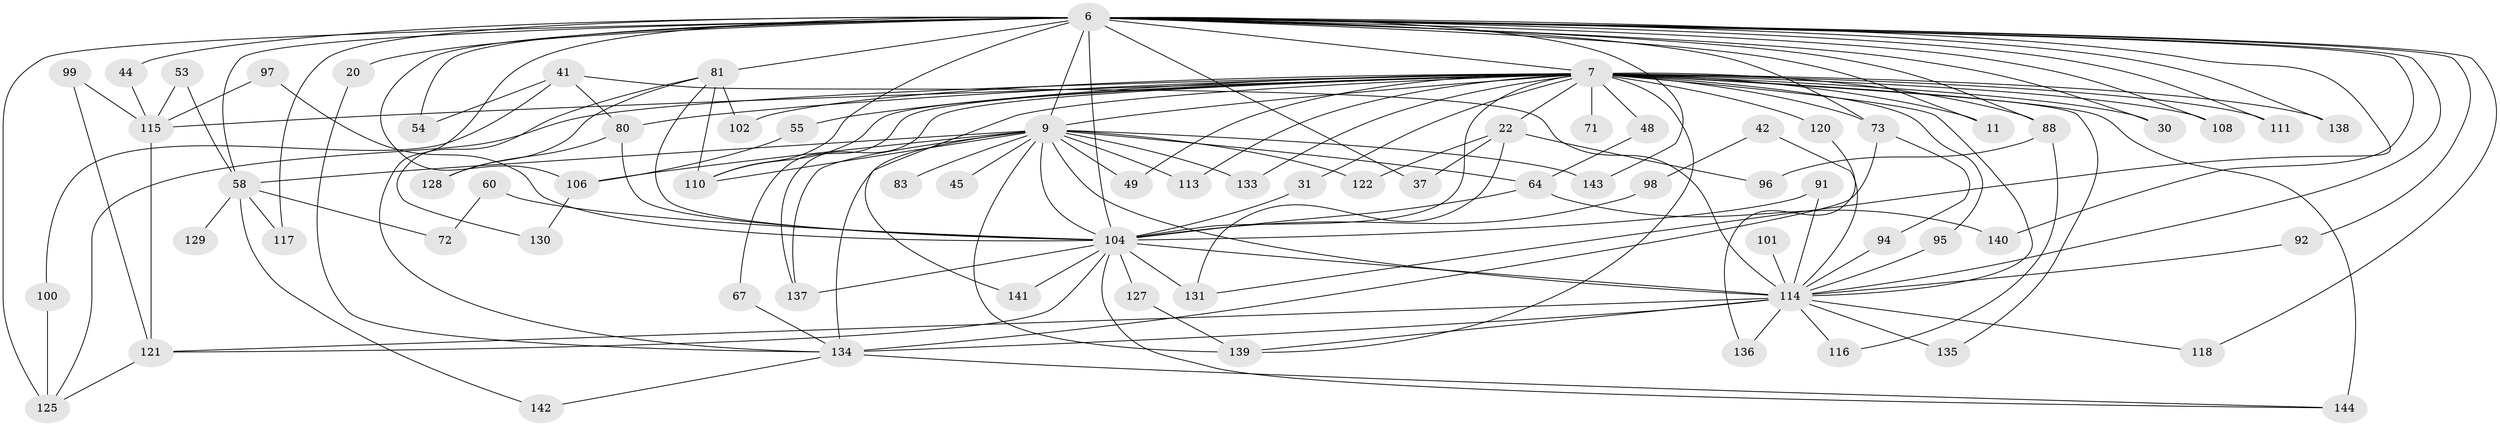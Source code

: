 // original degree distribution, {16: 0.006944444444444444, 25: 0.006944444444444444, 34: 0.013888888888888888, 30: 0.006944444444444444, 18: 0.013888888888888888, 28: 0.006944444444444444, 23: 0.006944444444444444, 19: 0.006944444444444444, 2: 0.5277777777777778, 3: 0.2152777777777778, 5: 0.0625, 4: 0.0763888888888889, 6: 0.027777777777777776, 8: 0.013888888888888888, 7: 0.006944444444444444}
// Generated by graph-tools (version 1.1) at 2025/46/03/04/25 21:46:29]
// undirected, 72 vertices, 144 edges
graph export_dot {
graph [start="1"]
  node [color=gray90,style=filled];
  6 [super="+4"];
  7 [super="+3"];
  9 [super="+8"];
  11;
  20;
  22;
  30;
  31;
  37;
  41;
  42;
  44;
  45;
  48;
  49 [super="+27"];
  53;
  54;
  55;
  58 [super="+17+56"];
  60;
  64 [super="+52"];
  67;
  71;
  72;
  73 [super="+47"];
  80 [super="+18"];
  81 [super="+51+65"];
  83;
  88 [super="+35+70"];
  91;
  92;
  94;
  95;
  96;
  97;
  98;
  99 [super="+39"];
  100;
  101;
  102;
  104 [super="+25+85+5"];
  106 [super="+77"];
  108;
  110 [super="+109"];
  111;
  113;
  114 [super="+84+29+38+105+112"];
  115 [super="+34"];
  116;
  117 [super="+78"];
  118;
  120 [super="+63"];
  121 [super="+59"];
  122;
  125 [super="+90+28+14"];
  127 [super="+87"];
  128;
  129;
  130;
  131 [super="+43+66"];
  133;
  134 [super="+107+86+103+76+79"];
  135;
  136;
  137 [super="+119+126"];
  138;
  139 [super="+82+93"];
  140 [super="+132"];
  141 [super="+123"];
  142;
  143;
  144 [super="+124+26"];
  6 -- 7 [weight=4];
  6 -- 9 [weight=4];
  6 -- 20 [weight=2];
  6 -- 37;
  6 -- 44;
  6 -- 88 [weight=3];
  6 -- 108;
  6 -- 111;
  6 -- 138;
  6 -- 73 [weight=2];
  6 -- 11;
  6 -- 143;
  6 -- 81 [weight=3];
  6 -- 92;
  6 -- 30;
  6 -- 106 [weight=3];
  6 -- 117 [weight=2];
  6 -- 54;
  6 -- 118;
  6 -- 58 [weight=2];
  6 -- 104 [weight=5];
  6 -- 110;
  6 -- 131;
  6 -- 140;
  6 -- 125 [weight=2];
  6 -- 114 [weight=5];
  6 -- 134 [weight=3];
  7 -- 9 [weight=4];
  7 -- 11;
  7 -- 22 [weight=2];
  7 -- 48 [weight=2];
  7 -- 71 [weight=2];
  7 -- 73 [weight=2];
  7 -- 102;
  7 -- 108;
  7 -- 111;
  7 -- 113;
  7 -- 133;
  7 -- 144 [weight=3];
  7 -- 49;
  7 -- 135;
  7 -- 138;
  7 -- 139 [weight=3];
  7 -- 30;
  7 -- 31;
  7 -- 55;
  7 -- 67;
  7 -- 95;
  7 -- 115 [weight=3];
  7 -- 120 [weight=3];
  7 -- 88;
  7 -- 104 [weight=6];
  7 -- 110;
  7 -- 137;
  7 -- 125;
  7 -- 114 [weight=10];
  7 -- 141;
  7 -- 80;
  9 -- 45 [weight=2];
  9 -- 83 [weight=2];
  9 -- 113;
  9 -- 122;
  9 -- 133;
  9 -- 143;
  9 -- 104 [weight=6];
  9 -- 110 [weight=2];
  9 -- 49 [weight=2];
  9 -- 106;
  9 -- 58 [weight=2];
  9 -- 64;
  9 -- 137 [weight=2];
  9 -- 139;
  9 -- 114 [weight=6];
  9 -- 134;
  20 -- 134;
  22 -- 37;
  22 -- 96;
  22 -- 122;
  22 -- 131;
  31 -- 104;
  41 -- 54;
  41 -- 80;
  41 -- 100;
  41 -- 114;
  42 -- 98;
  42 -- 114;
  44 -- 115;
  48 -- 64;
  53 -- 115;
  53 -- 58;
  55 -- 106;
  58 -- 129;
  58 -- 117;
  58 -- 72;
  58 -- 142;
  60 -- 72;
  60 -- 104;
  64 -- 140 [weight=2];
  64 -- 104;
  67 -- 134;
  73 -- 94;
  73 -- 134;
  80 -- 104;
  80 -- 128;
  81 -- 130;
  81 -- 104;
  81 -- 110;
  81 -- 128;
  81 -- 102;
  88 -- 116;
  88 -- 96;
  91 -- 104;
  91 -- 114;
  92 -- 114;
  94 -- 114;
  95 -- 114;
  97 -- 115;
  97 -- 104;
  98 -- 104;
  99 -- 115 [weight=2];
  99 -- 121;
  100 -- 125;
  101 -- 114 [weight=2];
  104 -- 141;
  104 -- 137 [weight=2];
  104 -- 127 [weight=2];
  104 -- 131;
  104 -- 114 [weight=7];
  104 -- 144;
  104 -- 121;
  106 -- 130;
  114 -- 135;
  114 -- 136;
  114 -- 139;
  114 -- 116;
  114 -- 118;
  114 -- 121;
  114 -- 134 [weight=4];
  115 -- 121;
  120 -- 136;
  121 -- 125;
  127 -- 139;
  134 -- 144;
  134 -- 142;
}
